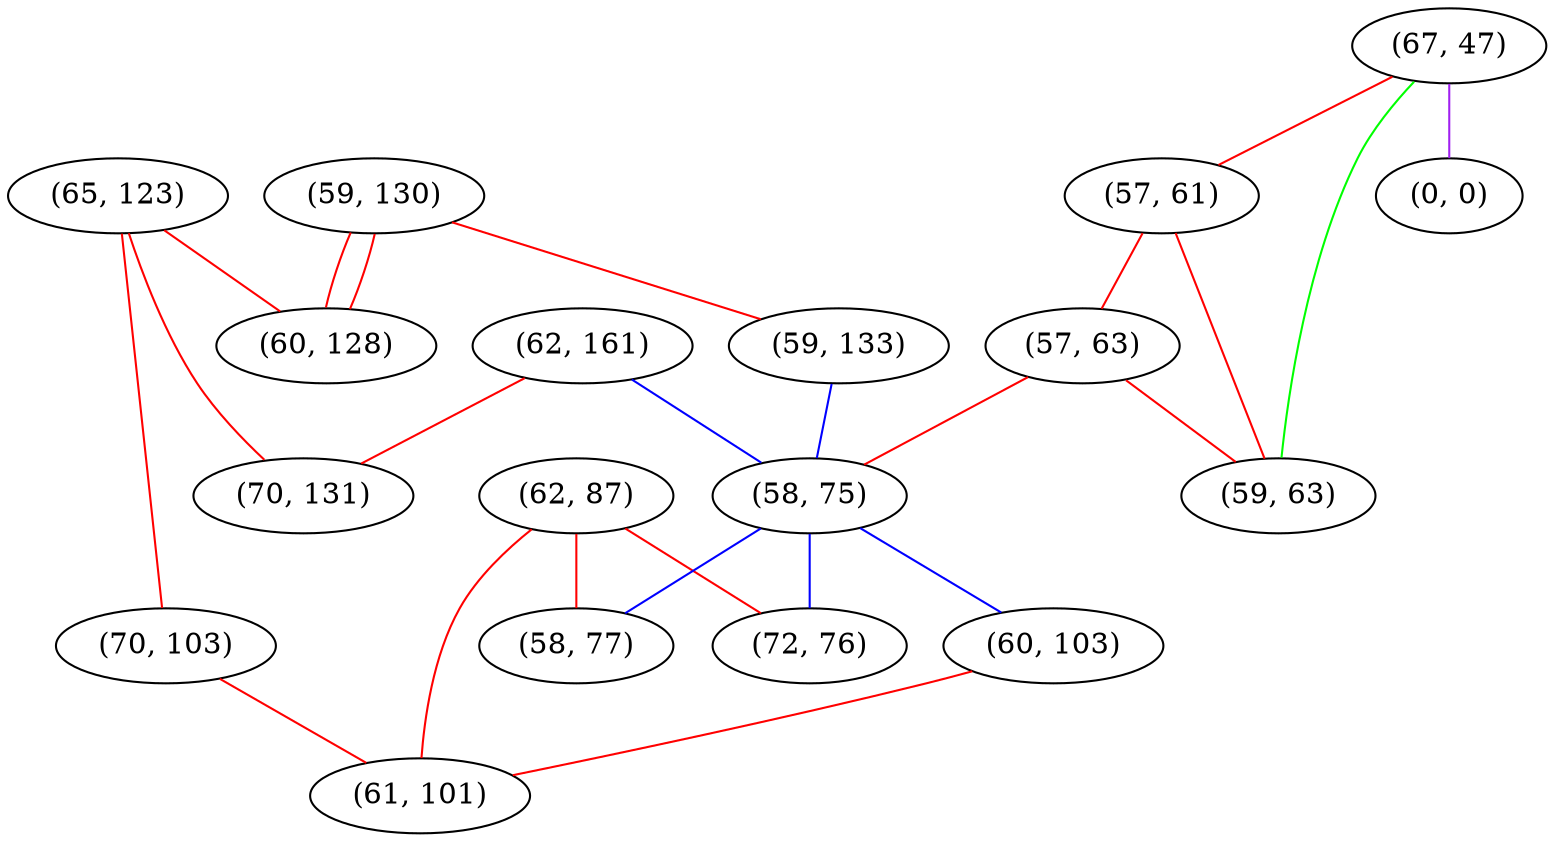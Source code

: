 graph "" {
"(67, 47)";
"(62, 161)";
"(65, 123)";
"(70, 103)";
"(59, 130)";
"(57, 61)";
"(59, 133)";
"(57, 63)";
"(62, 87)";
"(70, 131)";
"(0, 0)";
"(58, 75)";
"(60, 128)";
"(60, 103)";
"(59, 63)";
"(58, 77)";
"(61, 101)";
"(72, 76)";
"(67, 47)" -- "(59, 63)"  [color=green, key=0, weight=2];
"(67, 47)" -- "(0, 0)"  [color=purple, key=0, weight=4];
"(67, 47)" -- "(57, 61)"  [color=red, key=0, weight=1];
"(62, 161)" -- "(70, 131)"  [color=red, key=0, weight=1];
"(62, 161)" -- "(58, 75)"  [color=blue, key=0, weight=3];
"(65, 123)" -- "(70, 131)"  [color=red, key=0, weight=1];
"(65, 123)" -- "(70, 103)"  [color=red, key=0, weight=1];
"(65, 123)" -- "(60, 128)"  [color=red, key=0, weight=1];
"(70, 103)" -- "(61, 101)"  [color=red, key=0, weight=1];
"(59, 130)" -- "(59, 133)"  [color=red, key=0, weight=1];
"(59, 130)" -- "(60, 128)"  [color=red, key=0, weight=1];
"(59, 130)" -- "(60, 128)"  [color=red, key=1, weight=1];
"(57, 61)" -- "(59, 63)"  [color=red, key=0, weight=1];
"(57, 61)" -- "(57, 63)"  [color=red, key=0, weight=1];
"(59, 133)" -- "(58, 75)"  [color=blue, key=0, weight=3];
"(57, 63)" -- "(59, 63)"  [color=red, key=0, weight=1];
"(57, 63)" -- "(58, 75)"  [color=red, key=0, weight=1];
"(62, 87)" -- "(58, 77)"  [color=red, key=0, weight=1];
"(62, 87)" -- "(61, 101)"  [color=red, key=0, weight=1];
"(62, 87)" -- "(72, 76)"  [color=red, key=0, weight=1];
"(58, 75)" -- "(72, 76)"  [color=blue, key=0, weight=3];
"(58, 75)" -- "(58, 77)"  [color=blue, key=0, weight=3];
"(58, 75)" -- "(60, 103)"  [color=blue, key=0, weight=3];
"(60, 103)" -- "(61, 101)"  [color=red, key=0, weight=1];
}
